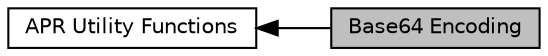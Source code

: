 digraph "Base64 Encoding"
{
  edge [fontname="Helvetica",fontsize="10",labelfontname="Helvetica",labelfontsize="10"];
  node [fontname="Helvetica",fontsize="10",shape=box];
  rankdir=LR;
  Node1 [label="Base64 Encoding",height=0.2,width=0.4,color="black", fillcolor="grey75", style="filled", fontcolor="black",tooltip=" "];
  Node2 [label="APR Utility Functions",height=0.2,width=0.4,color="black", fillcolor="white", style="filled",URL="$group___a_p_r___util.html",tooltip=" "];
  Node2->Node1 [shape=plaintext, dir="back", style="solid"];
}
